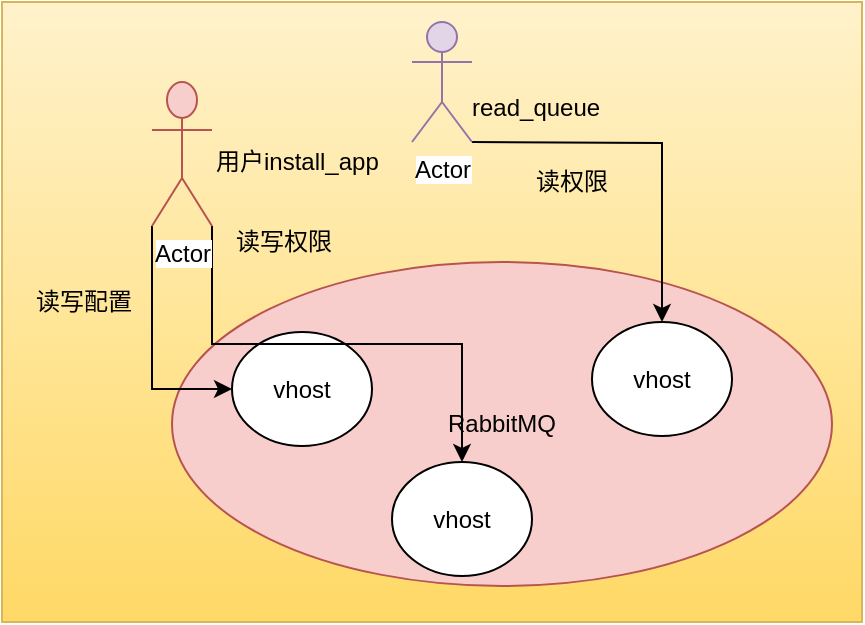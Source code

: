 <mxfile version="12.2.4" pages="1"><diagram id="nPP9NytK5-xnN61P3BPb" name="rabbitMQ权限工作原理"><mxGraphModel dx="556" dy="378" grid="1" gridSize="10" guides="1" tooltips="1" connect="1" arrows="1" fold="1" page="1" pageScale="1" pageWidth="827" pageHeight="1169" math="0" shadow="0"><root><mxCell id="0"/><mxCell id="1" parent="0"/><mxCell id="21" value="" style="rounded=0;whiteSpace=wrap;html=1;fillColor=#fff2cc;strokeColor=#d6b656;gradientColor=#ffd966;" parent="1" vertex="1"><mxGeometry x="50" y="30" width="430" height="310" as="geometry"/></mxCell><mxCell id="3" value="RabbitMQ" style="ellipse;whiteSpace=wrap;html=1;fillColor=#f8cecc;strokeColor=#b85450;" parent="1" vertex="1"><mxGeometry x="135" y="160" width="330" height="162" as="geometry"/></mxCell><mxCell id="4" value="vhost" style="ellipse;whiteSpace=wrap;html=1;" parent="1" vertex="1"><mxGeometry x="165" y="195" width="70" height="57" as="geometry"/></mxCell><mxCell id="5" value="vhost" style="ellipse;whiteSpace=wrap;html=1;" parent="1" vertex="1"><mxGeometry x="345" y="190" width="70" height="57" as="geometry"/></mxCell><mxCell id="6" value="vhost" style="ellipse;whiteSpace=wrap;html=1;" parent="1" vertex="1"><mxGeometry x="245" y="260" width="70" height="57" as="geometry"/></mxCell><mxCell id="17" style="edgeStyle=orthogonalEdgeStyle;rounded=0;orthogonalLoop=1;jettySize=auto;html=1;exitX=0;exitY=1;exitDx=0;exitDy=0;exitPerimeter=0;entryX=0;entryY=0.5;entryDx=0;entryDy=0;" parent="1" source="7" target="4" edge="1"><mxGeometry relative="1" as="geometry"/></mxCell><mxCell id="18" style="edgeStyle=orthogonalEdgeStyle;rounded=0;orthogonalLoop=1;jettySize=auto;html=1;exitX=1;exitY=1;exitDx=0;exitDy=0;exitPerimeter=0;" parent="1" source="7" target="6" edge="1"><mxGeometry relative="1" as="geometry"/></mxCell><mxCell id="7" value="Actor" style="shape=umlActor;verticalLabelPosition=bottom;labelBackgroundColor=#ffffff;verticalAlign=top;html=1;outlineConnect=0;fillColor=#f8cecc;strokeColor=#b85450;" parent="1" vertex="1"><mxGeometry x="125" y="70" width="30" height="72" as="geometry"/></mxCell><mxCell id="8" value="用户install_app" style="text;html=1;resizable=0;points=[];autosize=1;align=left;verticalAlign=top;spacingTop=-4;" parent="1" vertex="1"><mxGeometry x="155" y="100" width="100" height="20" as="geometry"/></mxCell><mxCell id="11" style="edgeStyle=orthogonalEdgeStyle;rounded=0;orthogonalLoop=1;jettySize=auto;html=1;exitX=1;exitY=1;exitDx=0;exitDy=0;exitPerimeter=0;entryX=0.5;entryY=0;entryDx=0;entryDy=0;" parent="1" target="5" edge="1"><mxGeometry relative="1" as="geometry"><mxPoint x="285" y="100" as="sourcePoint"/></mxGeometry></mxCell><mxCell id="9" value="Actor" style="shape=umlActor;verticalLabelPosition=bottom;labelBackgroundColor=#ffffff;verticalAlign=top;html=1;outlineConnect=0;fillColor=#e1d5e7;strokeColor=#9673a6;" parent="1" vertex="1"><mxGeometry x="255" y="40" width="30" height="60" as="geometry"/></mxCell><mxCell id="10" value="read_queue" style="text;html=1;resizable=0;points=[];autosize=1;align=left;verticalAlign=top;spacingTop=-4;" parent="1" vertex="1"><mxGeometry x="283" y="73" width="80" height="20" as="geometry"/></mxCell><mxCell id="12" value="读权限" style="text;html=1;resizable=0;points=[];autosize=1;align=left;verticalAlign=top;spacingTop=-4;" parent="1" vertex="1"><mxGeometry x="315" y="110" width="50" height="20" as="geometry"/></mxCell><mxCell id="15" value="读写权限" style="text;html=1;resizable=0;points=[];autosize=1;align=left;verticalAlign=top;spacingTop=-4;" parent="1" vertex="1"><mxGeometry x="165" y="140" width="60" height="20" as="geometry"/></mxCell><mxCell id="19" value="读写配置" style="text;html=1;resizable=0;points=[];autosize=1;align=left;verticalAlign=top;spacingTop=-4;" parent="1" vertex="1"><mxGeometry x="65" y="170" width="60" height="20" as="geometry"/></mxCell></root></mxGraphModel></diagram></mxfile>